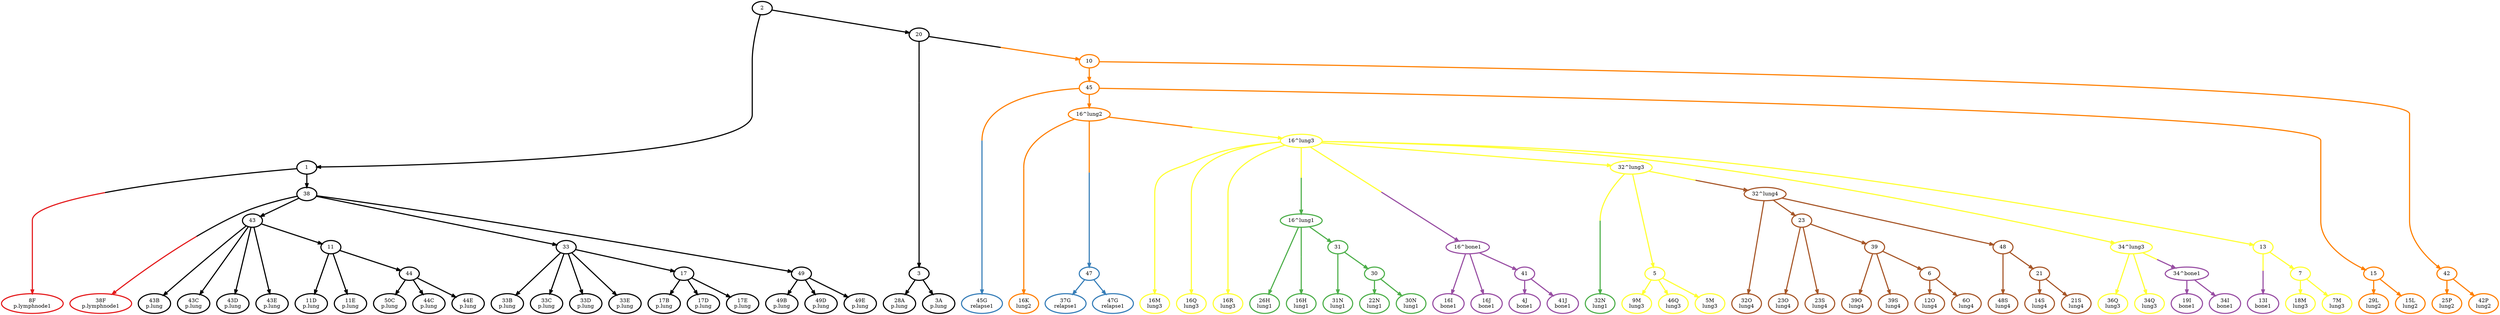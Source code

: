 digraph T {
	{
		rank=same
		0 [penwidth=3,colorscheme=set19,color=0,label="28A\np.lung"]
		1 [penwidth=3,colorscheme=set19,color=0,label="3A\np.lung"]
		2 [penwidth=3,colorscheme=set19,color=0,label="43B\np.lung"]
		3 [penwidth=3,colorscheme=set19,color=0,label="43C\np.lung"]
		4 [penwidth=3,colorscheme=set19,color=0,label="43D\np.lung"]
		5 [penwidth=3,colorscheme=set19,color=0,label="43E\np.lung"]
		6 [penwidth=3,colorscheme=set19,color=0,label="11D\np.lung"]
		7 [penwidth=3,colorscheme=set19,color=0,label="11E\np.lung"]
		8 [penwidth=3,colorscheme=set19,color=0,label="33B\np.lung"]
		9 [penwidth=3,colorscheme=set19,color=0,label="33C\np.lung"]
		10 [penwidth=3,colorscheme=set19,color=0,label="33D\np.lung"]
		11 [penwidth=3,colorscheme=set19,color=0,label="33E\np.lung"]
		12 [penwidth=3,colorscheme=set19,color=0,label="50C\np.lung"]
		13 [penwidth=3,colorscheme=set19,color=0,label="44C\np.lung"]
		14 [penwidth=3,colorscheme=set19,color=0,label="44E\np.lung"]
		15 [penwidth=3,colorscheme=set19,color=0,label="17B\np.lung"]
		16 [penwidth=3,colorscheme=set19,color=0,label="17D\np.lung"]
		17 [penwidth=3,colorscheme=set19,color=0,label="17E\np.lung"]
		18 [penwidth=3,colorscheme=set19,color=0,label="49B\np.lung"]
		19 [penwidth=3,colorscheme=set19,color=0,label="49D\np.lung"]
		20 [penwidth=3,colorscheme=set19,color=0,label="49E\np.lung"]
		21 [penwidth=3,colorscheme=set19,color=1,label="8F\np.lymphnode1"]
		22 [penwidth=3,colorscheme=set19,color=1,label="38F\np.lymphnode1"]
		23 [penwidth=3,colorscheme=set19,color=2,label="37G\nrelapse1"]
		24 [penwidth=3,colorscheme=set19,color=2,label="47G\nrelapse1"]
		25 [penwidth=3,colorscheme=set19,color=3,label="26H\nlung1"]
		26 [penwidth=3,colorscheme=set19,color=3,label="16H\nlung1"]
		27 [penwidth=3,colorscheme=set19,color=3,label="31N\nlung1"]
		28 [penwidth=3,colorscheme=set19,color=3,label="22N\nlung1"]
		29 [penwidth=3,colorscheme=set19,color=3,label="30N\nlung1"]
		30 [penwidth=3,colorscheme=set19,color=4,label="16I\nbone1"]
		31 [penwidth=3,colorscheme=set19,color=4,label="16J\nbone1"]
		32 [penwidth=3,colorscheme=set19,color=4,label="19I\nbone1"]
		33 [penwidth=3,colorscheme=set19,color=4,label="34I\nbone1"]
		34 [penwidth=3,colorscheme=set19,color=4,label="4J\nbone1"]
		35 [penwidth=3,colorscheme=set19,color=4,label="41J\nbone1"]
		36 [penwidth=3,colorscheme=set19,color=2,label="45G\nrelapse1"]
		37 [penwidth=3,colorscheme=set19,color=5,label="16K\nlung2"]
		38 [penwidth=3,colorscheme=set19,color=5,label="29L\nlung2"]
		39 [penwidth=3,colorscheme=set19,color=5,label="15L\nlung2"]
		40 [penwidth=3,colorscheme=set19,color=5,label="25P\nlung2"]
		41 [penwidth=3,colorscheme=set19,color=5,label="42P\nlung2"]
		42 [penwidth=3,colorscheme=set19,color=3,label="32N\nlung1"]
		43 [penwidth=3,colorscheme=set19,color=4,label="13I\nbone1"]
		44 [penwidth=3,colorscheme=set19,color=6,label="9M\nlung3"]
		45 [penwidth=3,colorscheme=set19,color=6,label="46Q\nlung3"]
		46 [penwidth=3,colorscheme=set19,color=6,label="5M\nlung3"]
		47 [penwidth=3,colorscheme=set19,color=6,label="18M\nlung3"]
		48 [penwidth=3,colorscheme=set19,color=6,label="7M\nlung3"]
		49 [penwidth=3,colorscheme=set19,color=6,label="16M\nlung3"]
		50 [penwidth=3,colorscheme=set19,color=6,label="16Q\nlung3"]
		51 [penwidth=3,colorscheme=set19,color=6,label="16R\nlung3"]
		52 [penwidth=3,colorscheme=set19,color=6,label="36Q\nlung3"]
		53 [penwidth=3,colorscheme=set19,color=6,label="34Q\nlung3"]
		54 [penwidth=3,colorscheme=set19,color=7,label="32O\nlung4"]
		55 [penwidth=3,colorscheme=set19,color=7,label="39O\nlung4"]
		56 [penwidth=3,colorscheme=set19,color=7,label="39S\nlung4"]
		57 [penwidth=3,colorscheme=set19,color=7,label="12O\nlung4"]
		58 [penwidth=3,colorscheme=set19,color=7,label="6O\nlung4"]
		59 [penwidth=3,colorscheme=set19,color=7,label="48S\nlung4"]
		60 [penwidth=3,colorscheme=set19,color=7,label="14S\nlung4"]
		61 [penwidth=3,colorscheme=set19,color=7,label="21S\nlung4"]
		62 [penwidth=3,colorscheme=set19,color=7,label="23O\nlung4"]
		63 [penwidth=3,colorscheme=set19,color=7,label="23S\nlung4"]
	}
	64 [penwidth=3,colorscheme=set19,color=0,label="2"]
	65 [penwidth=3,colorscheme=set19,color=0,label="1"]
	66 [penwidth=3,colorscheme=set19,color=0,label="20"]
	67 [penwidth=3,colorscheme=set19,color=0,label="38"]
	68 [penwidth=3,colorscheme=set19,color=0,label="3"]
	69 [penwidth=3,colorscheme=set19,color=0,label="43"]
	70 [penwidth=3,colorscheme=set19,color=0,label="11"]
	71 [penwidth=3,colorscheme=set19,color=0,label="44"]
	72 [penwidth=3,colorscheme=set19,color=0,label="33"]
	73 [penwidth=3,colorscheme=set19,color=0,label="49"]
	74 [penwidth=3,colorscheme=set19,color=0,label="17"]
	75 [penwidth=3,colorscheme=set19,color=5,label="10"]
	76 [penwidth=3,colorscheme=set19,color=2,label="47"]
	77 [penwidth=3,colorscheme=set19,color=3,label="16^lung1"]
	78 [penwidth=3,colorscheme=set19,color=3,label="31"]
	79 [penwidth=3,colorscheme=set19,color=3,label="30"]
	80 [penwidth=3,colorscheme=set19,color=4,label="16^bone1"]
	81 [penwidth=3,colorscheme=set19,color=4,label="41"]
	82 [penwidth=3,colorscheme=set19,color=4,label="34^bone1"]
	83 [penwidth=3,colorscheme=set19,color=5,label="16^lung2"]
	84 [penwidth=3,colorscheme=set19,color=5,label="45"]
	85 [penwidth=3,colorscheme=set19,color=5,label="42"]
	86 [penwidth=3,colorscheme=set19,color=5,label="15"]
	87 [penwidth=3,colorscheme=set19,color=6,label="16^lung3"]
	88 [penwidth=3,colorscheme=set19,color=6,label="32^lung3"]
	89 [penwidth=3,colorscheme=set19,color=6,label="34^lung3"]
	90 [penwidth=3,colorscheme=set19,color=6,label="13"]
	91 [penwidth=3,colorscheme=set19,color=6,label="5"]
	92 [penwidth=3,colorscheme=set19,color=6,label="7"]
	93 [penwidth=3,colorscheme=set19,color=7,label="32^lung4"]
	94 [penwidth=3,colorscheme=set19,color=7,label="23"]
	95 [penwidth=3,colorscheme=set19,color=7,label="48"]
	96 [penwidth=3,colorscheme=set19,color=7,label="39"]
	97 [penwidth=3,colorscheme=set19,color=7,label="6"]
	98 [penwidth=3,colorscheme=set19,color=7,label="21"]
	64 -> 65 [penwidth=3,colorscheme=set19,color="0;0.5:0"]
	64 -> 66 [penwidth=3,colorscheme=set19,color="0;0.5:0"]
	65 -> 67 [penwidth=3,colorscheme=set19,color="0;0.5:0"]
	65 -> 21 [penwidth=3,colorscheme=set19,color="0;0.5:1"]
	66 -> 68 [penwidth=3,colorscheme=set19,color="0;0.5:0"]
	66 -> 75 [penwidth=3,colorscheme=set19,color="0;0.5:5"]
	67 -> 72 [penwidth=3,colorscheme=set19,color="0;0.5:0"]
	67 -> 69 [penwidth=3,colorscheme=set19,color="0;0.5:0"]
	67 -> 73 [penwidth=3,colorscheme=set19,color="0;0.5:0"]
	67 -> 22 [penwidth=3,colorscheme=set19,color="0;0.5:1"]
	68 -> 0 [penwidth=3,colorscheme=set19,color="0;0.5:0"]
	68 -> 1 [penwidth=3,colorscheme=set19,color="0;0.5:0"]
	69 -> 70 [penwidth=3,colorscheme=set19,color="0;0.5:0"]
	69 -> 2 [penwidth=3,colorscheme=set19,color="0;0.5:0"]
	69 -> 3 [penwidth=3,colorscheme=set19,color="0;0.5:0"]
	69 -> 4 [penwidth=3,colorscheme=set19,color="0;0.5:0"]
	69 -> 5 [penwidth=3,colorscheme=set19,color="0;0.5:0"]
	70 -> 71 [penwidth=3,colorscheme=set19,color="0;0.5:0"]
	70 -> 6 [penwidth=3,colorscheme=set19,color="0;0.5:0"]
	70 -> 7 [penwidth=3,colorscheme=set19,color="0;0.5:0"]
	71 -> 12 [penwidth=3,colorscheme=set19,color="0;0.5:0"]
	71 -> 13 [penwidth=3,colorscheme=set19,color="0;0.5:0"]
	71 -> 14 [penwidth=3,colorscheme=set19,color="0;0.5:0"]
	72 -> 74 [penwidth=3,colorscheme=set19,color="0;0.5:0"]
	72 -> 8 [penwidth=3,colorscheme=set19,color="0;0.5:0"]
	72 -> 9 [penwidth=3,colorscheme=set19,color="0;0.5:0"]
	72 -> 10 [penwidth=3,colorscheme=set19,color="0;0.5:0"]
	72 -> 11 [penwidth=3,colorscheme=set19,color="0;0.5:0"]
	73 -> 18 [penwidth=3,colorscheme=set19,color="0;0.5:0"]
	73 -> 19 [penwidth=3,colorscheme=set19,color="0;0.5:0"]
	73 -> 20 [penwidth=3,colorscheme=set19,color="0;0.5:0"]
	74 -> 15 [penwidth=3,colorscheme=set19,color="0;0.5:0"]
	74 -> 16 [penwidth=3,colorscheme=set19,color="0;0.5:0"]
	74 -> 17 [penwidth=3,colorscheme=set19,color="0;0.5:0"]
	75 -> 85 [penwidth=3,colorscheme=set19,color="5;0.5:5"]
	75 -> 84 [penwidth=3,colorscheme=set19,color="5;0.5:5"]
	76 -> 23 [penwidth=3,colorscheme=set19,color="2;0.5:2"]
	76 -> 24 [penwidth=3,colorscheme=set19,color="2;0.5:2"]
	77 -> 78 [penwidth=3,colorscheme=set19,color="3;0.5:3"]
	77 -> 25 [penwidth=3,colorscheme=set19,color="3;0.5:3"]
	77 -> 26 [penwidth=3,colorscheme=set19,color="3;0.5:3"]
	78 -> 79 [penwidth=3,colorscheme=set19,color="3;0.5:3"]
	78 -> 27 [penwidth=3,colorscheme=set19,color="3;0.5:3"]
	79 -> 28 [penwidth=3,colorscheme=set19,color="3;0.5:3"]
	79 -> 29 [penwidth=3,colorscheme=set19,color="3;0.5:3"]
	80 -> 81 [penwidth=3,colorscheme=set19,color="4;0.5:4"]
	80 -> 30 [penwidth=3,colorscheme=set19,color="4;0.5:4"]
	80 -> 31 [penwidth=3,colorscheme=set19,color="4;0.5:4"]
	81 -> 34 [penwidth=3,colorscheme=set19,color="4;0.5:4"]
	81 -> 35 [penwidth=3,colorscheme=set19,color="4;0.5:4"]
	82 -> 32 [penwidth=3,colorscheme=set19,color="4;0.5:4"]
	82 -> 33 [penwidth=3,colorscheme=set19,color="4;0.5:4"]
	83 -> 76 [penwidth=3,colorscheme=set19,color="5;0.5:2"]
	83 -> 37 [penwidth=3,colorscheme=set19,color="5;0.5:5"]
	83 -> 87 [penwidth=3,colorscheme=set19,color="5;0.5:6"]
	84 -> 36 [penwidth=3,colorscheme=set19,color="5;0.5:2"]
	84 -> 86 [penwidth=3,colorscheme=set19,color="5;0.5:5"]
	84 -> 83 [penwidth=3,colorscheme=set19,color="5;0.5:5"]
	85 -> 40 [penwidth=3,colorscheme=set19,color="5;0.5:5"]
	85 -> 41 [penwidth=3,colorscheme=set19,color="5;0.5:5"]
	86 -> 38 [penwidth=3,colorscheme=set19,color="5;0.5:5"]
	86 -> 39 [penwidth=3,colorscheme=set19,color="5;0.5:5"]
	87 -> 77 [penwidth=3,colorscheme=set19,color="6;0.5:3"]
	87 -> 80 [penwidth=3,colorscheme=set19,color="6;0.5:4"]
	87 -> 90 [penwidth=3,colorscheme=set19,color="6;0.5:6"]
	87 -> 88 [penwidth=3,colorscheme=set19,color="6;0.5:6"]
	87 -> 89 [penwidth=3,colorscheme=set19,color="6;0.5:6"]
	87 -> 49 [penwidth=3,colorscheme=set19,color="6;0.5:6"]
	87 -> 50 [penwidth=3,colorscheme=set19,color="6;0.5:6"]
	87 -> 51 [penwidth=3,colorscheme=set19,color="6;0.5:6"]
	88 -> 42 [penwidth=3,colorscheme=set19,color="6;0.5:3"]
	88 -> 91 [penwidth=3,colorscheme=set19,color="6;0.5:6"]
	88 -> 93 [penwidth=3,colorscheme=set19,color="6;0.5:7"]
	89 -> 82 [penwidth=3,colorscheme=set19,color="6;0.5:4"]
	89 -> 52 [penwidth=3,colorscheme=set19,color="6;0.5:6"]
	89 -> 53 [penwidth=3,colorscheme=set19,color="6;0.5:6"]
	90 -> 43 [penwidth=3,colorscheme=set19,color="6;0.5:4"]
	90 -> 92 [penwidth=3,colorscheme=set19,color="6;0.5:6"]
	91 -> 44 [penwidth=3,colorscheme=set19,color="6;0.5:6"]
	91 -> 45 [penwidth=3,colorscheme=set19,color="6;0.5:6"]
	91 -> 46 [penwidth=3,colorscheme=set19,color="6;0.5:6"]
	92 -> 47 [penwidth=3,colorscheme=set19,color="6;0.5:6"]
	92 -> 48 [penwidth=3,colorscheme=set19,color="6;0.5:6"]
	93 -> 94 [penwidth=3,colorscheme=set19,color="7;0.5:7"]
	93 -> 95 [penwidth=3,colorscheme=set19,color="7;0.5:7"]
	93 -> 54 [penwidth=3,colorscheme=set19,color="7;0.5:7"]
	94 -> 96 [penwidth=3,colorscheme=set19,color="7;0.5:7"]
	94 -> 62 [penwidth=3,colorscheme=set19,color="7;0.5:7"]
	94 -> 63 [penwidth=3,colorscheme=set19,color="7;0.5:7"]
	95 -> 98 [penwidth=3,colorscheme=set19,color="7;0.5:7"]
	95 -> 59 [penwidth=3,colorscheme=set19,color="7;0.5:7"]
	96 -> 97 [penwidth=3,colorscheme=set19,color="7;0.5:7"]
	96 -> 55 [penwidth=3,colorscheme=set19,color="7;0.5:7"]
	96 -> 56 [penwidth=3,colorscheme=set19,color="7;0.5:7"]
	97 -> 57 [penwidth=3,colorscheme=set19,color="7;0.5:7"]
	97 -> 58 [penwidth=3,colorscheme=set19,color="7;0.5:7"]
	98 -> 60 [penwidth=3,colorscheme=set19,color="7;0.5:7"]
	98 -> 61 [penwidth=3,colorscheme=set19,color="7;0.5:7"]
}
